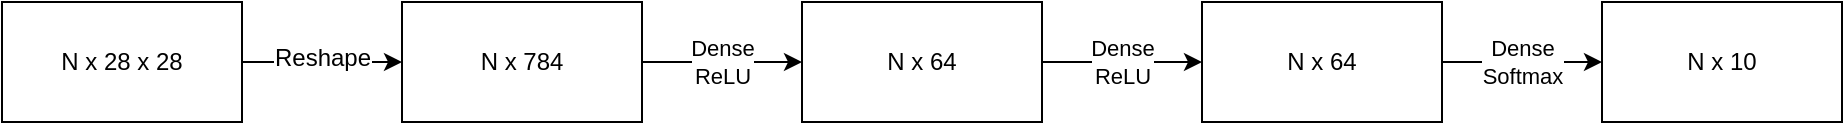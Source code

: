 <mxGraphModel dx="180" dy="575" grid="1" gridSize="10" guides="1" tooltips="1" connect="1" arrows="1" fold="1" page="1" pageScale="1" pageWidth="850" pageHeight="1100" background="#ffffff"><root><mxCell id="0"/><mxCell id="1" parent="0"/><mxCell id="11" value="" style="edgeStyle=orthogonalEdgeStyle;rounded=0;html=1;jettySize=auto;orthogonalLoop=1;" parent="1" source="2" target="10" edge="1"><mxGeometry relative="1" as="geometry"/></mxCell><mxCell id="19" value="Reshape" style="text;html=1;resizable=0;points=[];align=center;verticalAlign=middle;labelBackgroundColor=#ffffff;" parent="11" vertex="1" connectable="0"><mxGeometry x="0.006" y="2" relative="1" as="geometry"><mxPoint as="offset"/></mxGeometry></mxCell><mxCell id="2" value="N x 28 x 28" style="rounded=0;whiteSpace=wrap;html=1;" parent="1" vertex="1"><mxGeometry x="10" y="10" width="120" height="60" as="geometry"/></mxCell><mxCell id="13" value="Dense&lt;br&gt;&lt;div&gt;ReLU&lt;/div&gt;" style="edgeStyle=orthogonalEdgeStyle;rounded=0;html=1;jettySize=auto;orthogonalLoop=1;" parent="1" source="10" target="12" edge="1"><mxGeometry relative="1" as="geometry"/></mxCell><mxCell id="10" value="N x 784" style="rounded=0;whiteSpace=wrap;html=1;" parent="1" vertex="1"><mxGeometry x="210" y="10" width="120" height="60" as="geometry"/></mxCell><mxCell id="15" value="Dense&lt;br&gt;ReLU" style="edgeStyle=orthogonalEdgeStyle;rounded=0;html=1;jettySize=auto;orthogonalLoop=1;" parent="1" source="12" target="14" edge="1"><mxGeometry relative="1" as="geometry"/></mxCell><mxCell id="12" value="N x 64" style="rounded=0;whiteSpace=wrap;html=1;" parent="1" vertex="1"><mxGeometry x="410" y="10" width="120" height="60" as="geometry"/></mxCell><mxCell id="17" value="Dense&lt;br&gt;Softmax" style="edgeStyle=orthogonalEdgeStyle;rounded=0;html=1;jettySize=auto;orthogonalLoop=1;" parent="1" source="14" target="16" edge="1"><mxGeometry relative="1" as="geometry"/></mxCell><mxCell id="14" value="N x 64" style="rounded=0;whiteSpace=wrap;html=1;" parent="1" vertex="1"><mxGeometry x="610" y="10" width="120" height="60" as="geometry"/></mxCell><mxCell id="16" value="N x 10" style="rounded=0;whiteSpace=wrap;html=1;" parent="1" vertex="1"><mxGeometry x="810" y="10" width="120" height="60" as="geometry"/></mxCell></root></mxGraphModel>